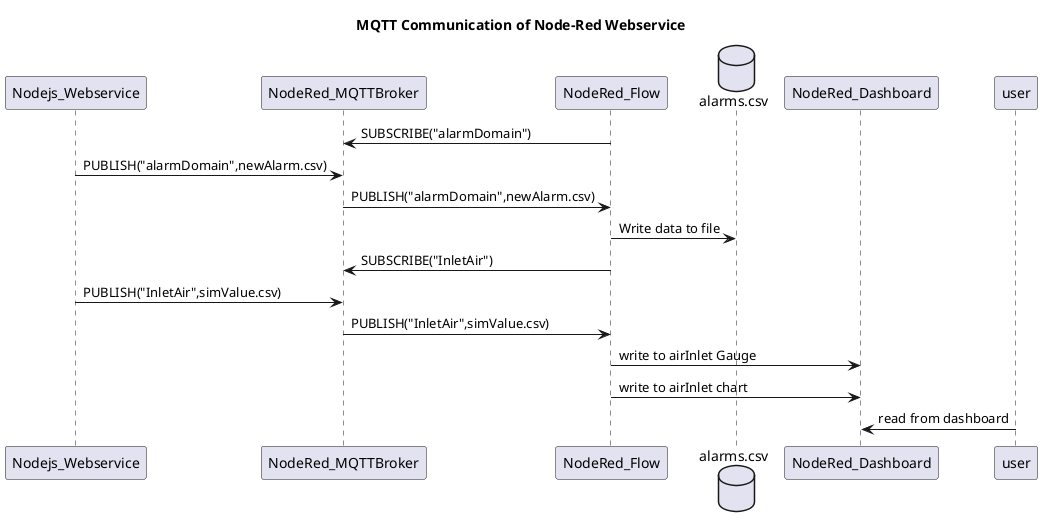 @startuml
participant Nodejs_Webservice
participant NodeRed_MQTTBroker

title "MQTT Communication of Node-Red Webservice"

NodeRed_Flow -> NodeRed_MQTTBroker : SUBSCRIBE("alarmDomain")
Nodejs_Webservice -> NodeRed_MQTTBroker: PUBLISH("alarmDomain",newAlarm.csv)
NodeRed_MQTTBroker -> NodeRed_Flow: PUBLISH("alarmDomain",newAlarm.csv)
database alarms.csv
NodeRed_Flow -> alarms.csv : Write data to file

NodeRed_Flow -> NodeRed_MQTTBroker : SUBSCRIBE("InletAir")
Nodejs_Webservice -> NodeRed_MQTTBroker: PUBLISH("InletAir",simValue.csv)
NodeRed_MQTTBroker -> NodeRed_Flow: PUBLISH("InletAir",simValue.csv)
NodeRed_Flow -> NodeRed_Dashboard : write to airInlet Gauge
NodeRed_Flow -> NodeRed_Dashboard : write to airInlet chart
user -> NodeRed_Dashboard : read from dashboard

@enduml

